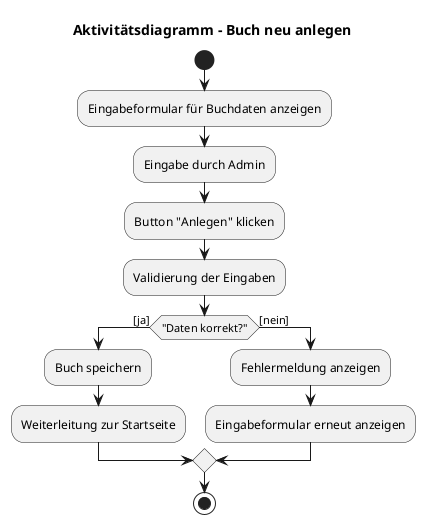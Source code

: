 ' Preview durch <Alt>D

@startuml Aktivitätsdiagramm_BuchAnlegen

title Aktivitätsdiagramm – Buch neu anlegen

start

:Eingabeformular für Buchdaten anzeigen;
:Eingabe durch Admin;

:Button "Anlegen" klicken;
:Validierung der Eingaben;

if ("Daten korrekt?") then ([ja])
  :Buch speichern;
  :Weiterleitung zur Startseite;
else ([nein])
  :Fehlermeldung anzeigen;
  :Eingabeformular erneut anzeigen;
endif

stop

@enduml